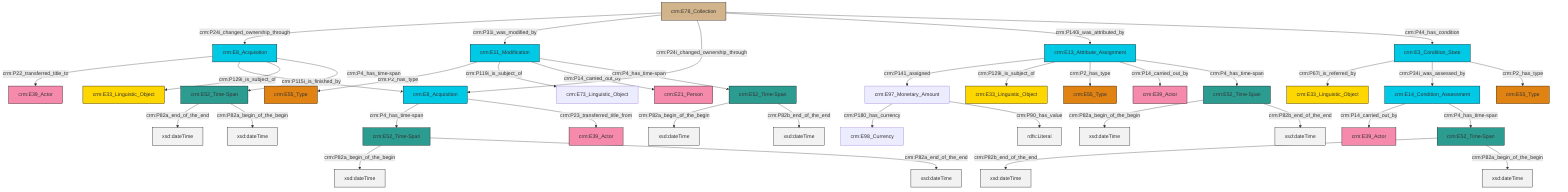graph TD
classDef Literal fill:#f2f2f2,stroke:#000000;
classDef CRM_Entity fill:#FFFFFF,stroke:#000000;
classDef Temporal_Entity fill:#00C9E6, stroke:#000000;
classDef Type fill:#E18312, stroke:#000000;
classDef Time-Span fill:#2C9C91, stroke:#000000;
classDef Appellation fill:#FFEB7F, stroke:#000000;
classDef Place fill:#008836, stroke:#000000;
classDef Persistent_Item fill:#B266B2, stroke:#000000;
classDef Conceptual_Object fill:#FFD700, stroke:#000000;
classDef Physical_Thing fill:#D2B48C, stroke:#000000;
classDef Actor fill:#f58aad, stroke:#000000;
classDef PC_Classes fill:#4ce600, stroke:#000000;
classDef Multi fill:#cccccc,stroke:#000000;

0["crm:E52_Time-Span"]:::Time-Span -->|crm:P82a_begin_of_the_begin| 1[xsd:dateTime]:::Literal
2["crm:E52_Time-Span"]:::Time-Span -->|crm:P82a_begin_of_the_begin| 3[xsd:dateTime]:::Literal
6["crm:E14_Condition_Assessment"]:::Temporal_Entity -->|crm:P14_carried_out_by| 7["crm:E39_Actor"]:::Actor
10["crm:E52_Time-Span"]:::Time-Span -->|crm:P82a_end_of_the_end| 11[xsd:dateTime]:::Literal
12["crm:E78_Collection"]:::Physical_Thing -->|crm:P24i_changed_ownership_through| 13["crm:E8_Acquisition"]:::Temporal_Entity
14["crm:E11_Modification"]:::Temporal_Entity -->|crm:P2_has_type| 15["crm:E55_Type"]:::Type
24["crm:E3_Condition_State"]:::Temporal_Entity -->|crm:P67i_is_referred_by| 18["crm:E33_Linguistic_Object"]:::Conceptual_Object
8["crm:E97_Monetary_Amount"]:::Default -->|crm:P180_has_currency| 16["crm:E98_Currency"]:::Default
4["crm:E52_Time-Span"]:::Time-Span -->|crm:P82b_end_of_the_end| 25[xsd:dateTime]:::Literal
13["crm:E8_Acquisition"]:::Temporal_Entity -->|crm:P22_transferred_title_to| 26["crm:E39_Actor"]:::Actor
13["crm:E8_Acquisition"]:::Temporal_Entity -->|crm:P115i_is_finished_by| 28["crm:E8_Acquisition"]:::Temporal_Entity
0["crm:E52_Time-Span"]:::Time-Span -->|crm:P82b_end_of_the_end| 29[xsd:dateTime]:::Literal
4["crm:E52_Time-Span"]:::Time-Span -->|crm:P82a_begin_of_the_begin| 30[xsd:dateTime]:::Literal
32["crm:E52_Time-Span"]:::Time-Span -->|crm:P82a_begin_of_the_begin| 33[xsd:dateTime]:::Literal
12["crm:E78_Collection"]:::Physical_Thing -->|crm:P31i_was_modified_by| 14["crm:E11_Modification"]:::Temporal_Entity
14["crm:E11_Modification"]:::Temporal_Entity -->|crm:P119i_is_subject_of| 22["crm:E73_Linguistic_Object"]:::Default
13["crm:E8_Acquisition"]:::Temporal_Entity -->|crm:P129i_is_subject_of| 34["crm:E33_Linguistic_Object"]:::Conceptual_Object
14["crm:E11_Modification"]:::Temporal_Entity -->|crm:P14_carried_out_by| 35["crm:E21_Person"]:::Actor
37["crm:E13_Attribute_Assignment"]:::Temporal_Entity -->|crm:P141_assigned| 8["crm:E97_Monetary_Amount"]:::Default
6["crm:E14_Condition_Assessment"]:::Temporal_Entity -->|crm:P4_has_time-span| 4["crm:E52_Time-Span"]:::Time-Span
14["crm:E11_Modification"]:::Temporal_Entity -->|crm:P4_has_time-span| 0["crm:E52_Time-Span"]:::Time-Span
28["crm:E8_Acquisition"]:::Temporal_Entity -->|crm:P4_has_time-span| 2["crm:E52_Time-Span"]:::Time-Span
12["crm:E78_Collection"]:::Physical_Thing -->|crm:P24i_changed_ownership_through| 28["crm:E8_Acquisition"]:::Temporal_Entity
13["crm:E8_Acquisition"]:::Temporal_Entity -->|crm:P4_has_time-span| 10["crm:E52_Time-Span"]:::Time-Span
37["crm:E13_Attribute_Assignment"]:::Temporal_Entity -->|crm:P129i_is_subject_of| 43["crm:E33_Linguistic_Object"]:::Conceptual_Object
2["crm:E52_Time-Span"]:::Time-Span -->|crm:P82a_end_of_the_end| 48[xsd:dateTime]:::Literal
8["crm:E97_Monetary_Amount"]:::Default -->|crm:P90_has_value| 49[rdfs:Literal]:::Literal
24["crm:E3_Condition_State"]:::Temporal_Entity -->|crm:P34i_was_assessed_by| 6["crm:E14_Condition_Assessment"]:::Temporal_Entity
12["crm:E78_Collection"]:::Physical_Thing -->|crm:P140i_was_attributed_by| 37["crm:E13_Attribute_Assignment"]:::Temporal_Entity
24["crm:E3_Condition_State"]:::Temporal_Entity -->|crm:P2_has_type| 46["crm:E55_Type"]:::Type
10["crm:E52_Time-Span"]:::Time-Span -->|crm:P82a_begin_of_the_begin| 54[xsd:dateTime]:::Literal
37["crm:E13_Attribute_Assignment"]:::Temporal_Entity -->|crm:P2_has_type| 55["crm:E55_Type"]:::Type
37["crm:E13_Attribute_Assignment"]:::Temporal_Entity -->|crm:P14_carried_out_by| 50["crm:E39_Actor"]:::Actor
28["crm:E8_Acquisition"]:::Temporal_Entity -->|crm:P23_transferred_title_from| 20["crm:E39_Actor"]:::Actor
37["crm:E13_Attribute_Assignment"]:::Temporal_Entity -->|crm:P4_has_time-span| 32["crm:E52_Time-Span"]:::Time-Span
12["crm:E78_Collection"]:::Physical_Thing -->|crm:P44_has_condition| 24["crm:E3_Condition_State"]:::Temporal_Entity
32["crm:E52_Time-Span"]:::Time-Span -->|crm:P82b_end_of_the_end| 62[xsd:dateTime]:::Literal